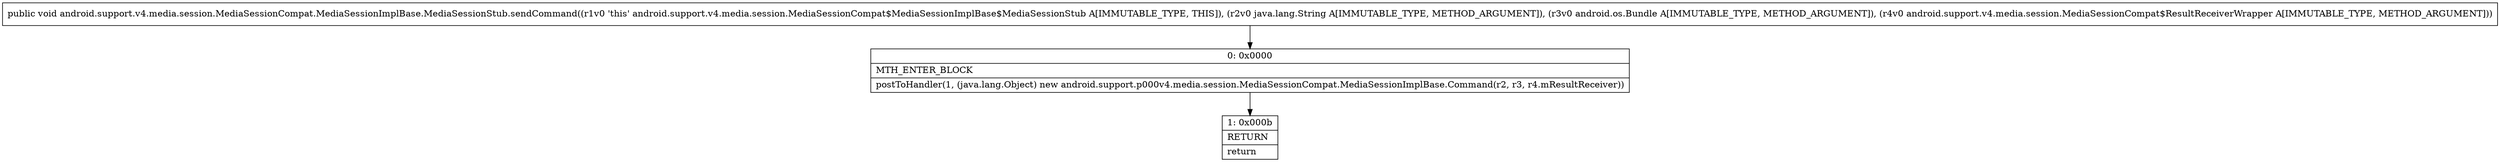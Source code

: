 digraph "CFG forandroid.support.v4.media.session.MediaSessionCompat.MediaSessionImplBase.MediaSessionStub.sendCommand(Ljava\/lang\/String;Landroid\/os\/Bundle;Landroid\/support\/v4\/media\/session\/MediaSessionCompat$ResultReceiverWrapper;)V" {
Node_0 [shape=record,label="{0\:\ 0x0000|MTH_ENTER_BLOCK\l|postToHandler(1, (java.lang.Object) new android.support.p000v4.media.session.MediaSessionCompat.MediaSessionImplBase.Command(r2, r3, r4.mResultReceiver))\l}"];
Node_1 [shape=record,label="{1\:\ 0x000b|RETURN\l|return\l}"];
MethodNode[shape=record,label="{public void android.support.v4.media.session.MediaSessionCompat.MediaSessionImplBase.MediaSessionStub.sendCommand((r1v0 'this' android.support.v4.media.session.MediaSessionCompat$MediaSessionImplBase$MediaSessionStub A[IMMUTABLE_TYPE, THIS]), (r2v0 java.lang.String A[IMMUTABLE_TYPE, METHOD_ARGUMENT]), (r3v0 android.os.Bundle A[IMMUTABLE_TYPE, METHOD_ARGUMENT]), (r4v0 android.support.v4.media.session.MediaSessionCompat$ResultReceiverWrapper A[IMMUTABLE_TYPE, METHOD_ARGUMENT])) }"];
MethodNode -> Node_0;
Node_0 -> Node_1;
}

